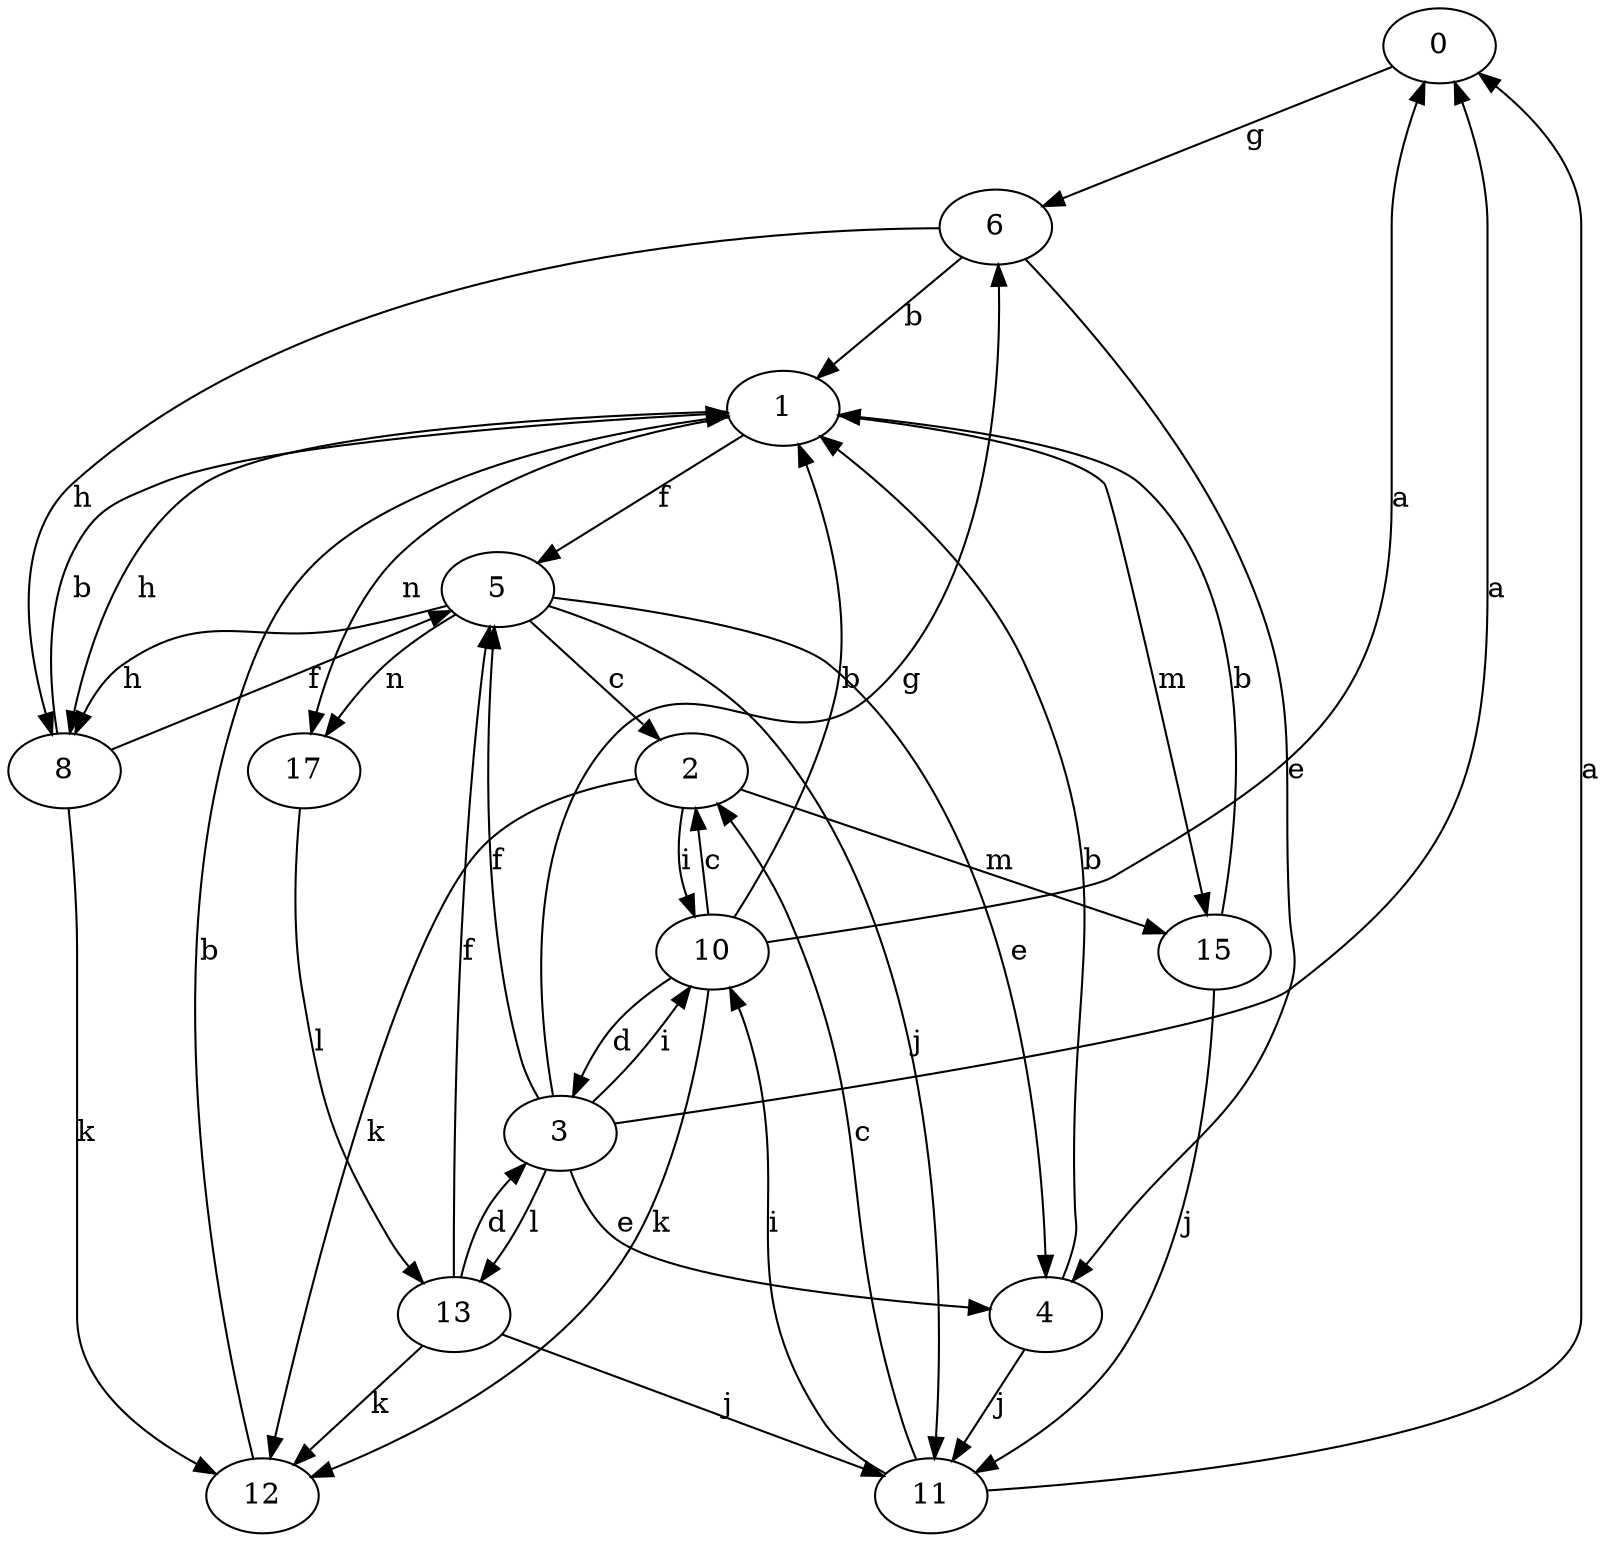 strict digraph  {
0;
1;
2;
3;
4;
5;
6;
8;
10;
11;
12;
13;
15;
17;
0 -> 6  [label=g];
1 -> 5  [label=f];
1 -> 8  [label=h];
1 -> 15  [label=m];
1 -> 17  [label=n];
2 -> 10  [label=i];
2 -> 12  [label=k];
2 -> 15  [label=m];
3 -> 0  [label=a];
3 -> 4  [label=e];
3 -> 5  [label=f];
3 -> 6  [label=g];
3 -> 10  [label=i];
3 -> 13  [label=l];
4 -> 1  [label=b];
4 -> 11  [label=j];
5 -> 2  [label=c];
5 -> 4  [label=e];
5 -> 8  [label=h];
5 -> 11  [label=j];
5 -> 17  [label=n];
6 -> 1  [label=b];
6 -> 4  [label=e];
6 -> 8  [label=h];
8 -> 1  [label=b];
8 -> 5  [label=f];
8 -> 12  [label=k];
10 -> 0  [label=a];
10 -> 1  [label=b];
10 -> 2  [label=c];
10 -> 3  [label=d];
10 -> 12  [label=k];
11 -> 0  [label=a];
11 -> 2  [label=c];
11 -> 10  [label=i];
12 -> 1  [label=b];
13 -> 3  [label=d];
13 -> 5  [label=f];
13 -> 11  [label=j];
13 -> 12  [label=k];
15 -> 1  [label=b];
15 -> 11  [label=j];
17 -> 13  [label=l];
}
